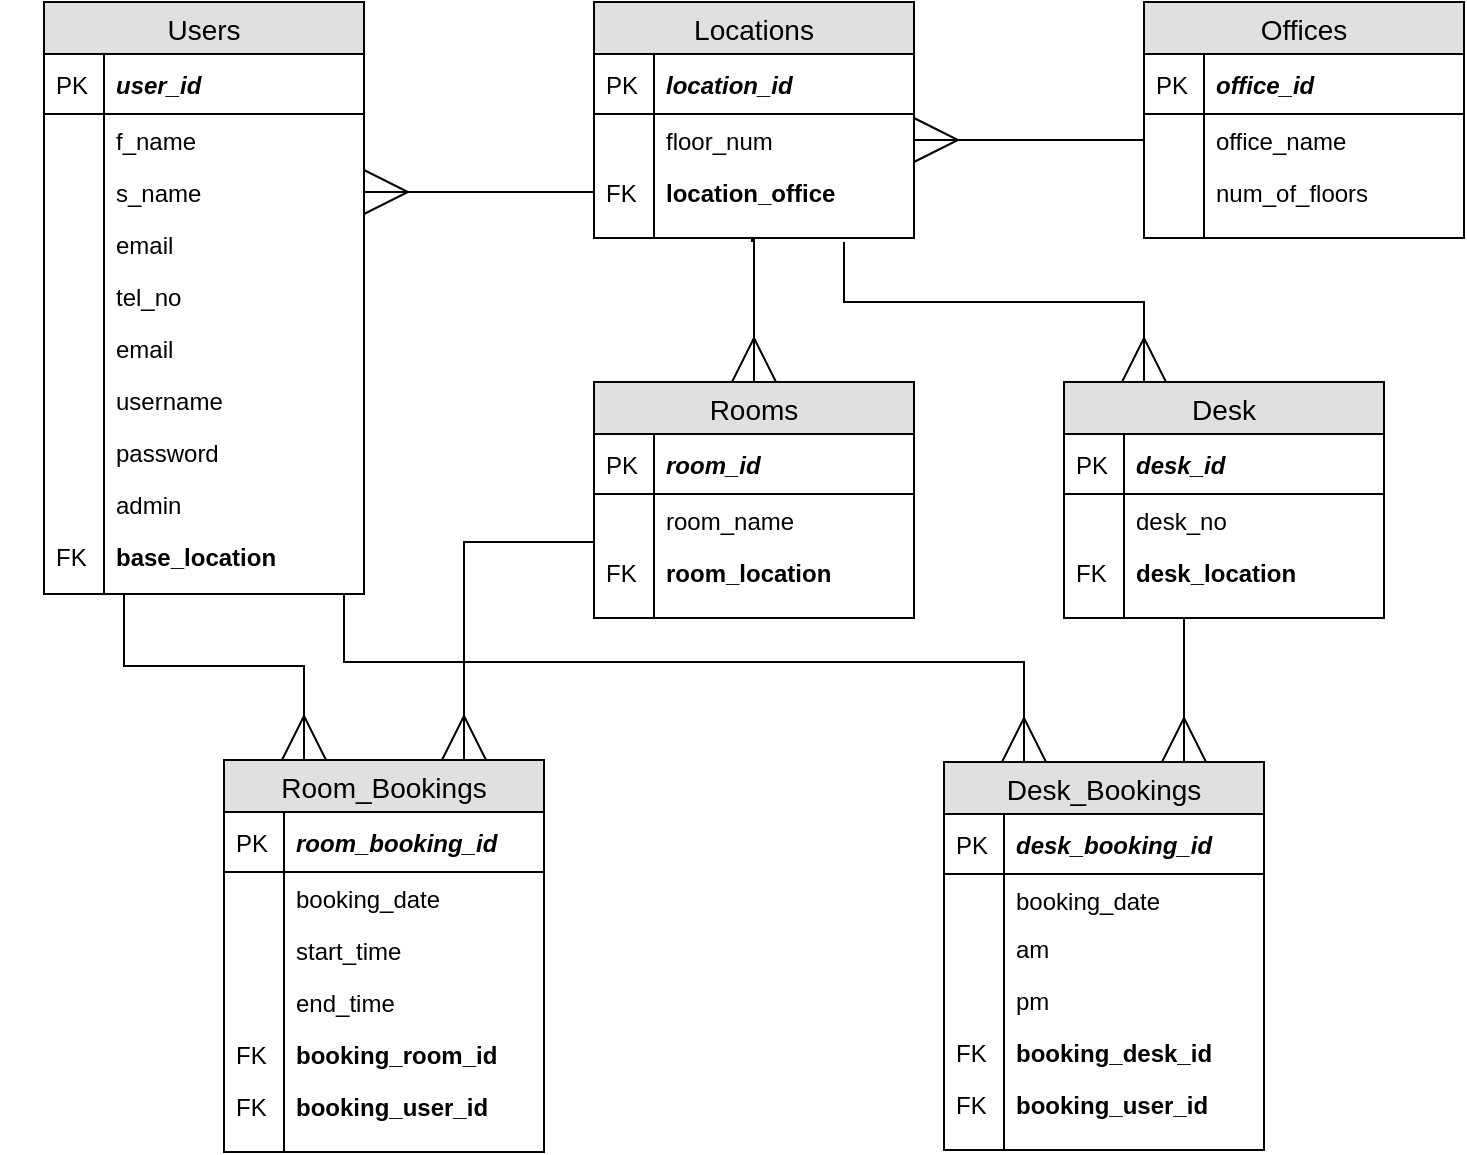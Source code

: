 <mxfile version="12.3.0" type="github" pages="1"><diagram id="toFchOEhy8KkF5I31Y2R" name="Page-1"><mxGraphModel dx="1287" dy="749" grid="1" gridSize="10" guides="1" tooltips="1" connect="1" arrows="1" fold="1" page="1" pageScale="1" pageWidth="827" pageHeight="1169" math="0" shadow="0"><root><mxCell id="0"/><mxCell id="1" parent="0"/><mxCell id="y2ax09ElDiBFeXOUraGW-123" style="edgeStyle=orthogonalEdgeStyle;rounded=0;orthogonalLoop=1;jettySize=auto;html=1;exitX=1;exitY=0.5;exitDx=0;exitDy=0;entryX=0.25;entryY=0;entryDx=0;entryDy=0;startArrow=none;startFill=0;endArrow=ERmany;endFill=0;endSize=20;" edge="1" parent="1" source="y2ax09ElDiBFeXOUraGW-10" target="y2ax09ElDiBFeXOUraGW-77"><mxGeometry relative="1" as="geometry"><Array as="points"><mxPoint x="230" y="320"/><mxPoint x="230" y="370"/><mxPoint x="570" y="370"/></Array></mxGeometry></mxCell><mxCell id="y2ax09ElDiBFeXOUraGW-122" style="edgeStyle=orthogonalEdgeStyle;rounded=0;orthogonalLoop=1;jettySize=auto;html=1;exitX=0;exitY=0.5;exitDx=0;exitDy=0;entryX=0.25;entryY=0;entryDx=0;entryDy=0;startArrow=none;startFill=0;endArrow=ERmany;endFill=0;endSize=20;" edge="1" parent="1" source="y2ax09ElDiBFeXOUraGW-10" target="y2ax09ElDiBFeXOUraGW-92"><mxGeometry relative="1" as="geometry"><Array as="points"><mxPoint x="120" y="320"/><mxPoint x="120" y="372"/><mxPoint x="210" y="372"/></Array></mxGeometry></mxCell><mxCell id="y2ax09ElDiBFeXOUraGW-121" style="edgeStyle=orthogonalEdgeStyle;rounded=0;orthogonalLoop=1;jettySize=auto;html=1;exitX=0;exitY=0.5;exitDx=0;exitDy=0;entryX=0.75;entryY=0;entryDx=0;entryDy=0;startArrow=none;startFill=0;endArrow=ERmany;endFill=0;endSize=20;" edge="1" parent="1" source="y2ax09ElDiBFeXOUraGW-64" target="y2ax09ElDiBFeXOUraGW-92"><mxGeometry relative="1" as="geometry"><Array as="points"><mxPoint x="390" y="342"/><mxPoint x="390" y="310"/><mxPoint x="290" y="310"/></Array></mxGeometry></mxCell><mxCell id="y2ax09ElDiBFeXOUraGW-120" style="edgeStyle=orthogonalEdgeStyle;rounded=0;orthogonalLoop=1;jettySize=auto;html=1;exitX=0;exitY=0.5;exitDx=0;exitDy=0;entryX=0.75;entryY=0;entryDx=0;entryDy=0;startArrow=none;startFill=0;endArrow=ERmany;endFill=0;endSize=20;" edge="1" parent="1" source="y2ax09ElDiBFeXOUraGW-75" target="y2ax09ElDiBFeXOUraGW-77"><mxGeometry relative="1" as="geometry"><Array as="points"><mxPoint x="650" y="342"/></Array></mxGeometry></mxCell><mxCell id="y2ax09ElDiBFeXOUraGW-114" style="edgeStyle=orthogonalEdgeStyle;rounded=0;orthogonalLoop=1;jettySize=auto;html=1;entryX=0.5;entryY=0;entryDx=0;entryDy=0;startArrow=none;startFill=0;endArrow=ERmany;endFill=0;endSize=20;" edge="1" parent="1" target="y2ax09ElDiBFeXOUraGW-55"><mxGeometry relative="1" as="geometry"><mxPoint x="434" y="160" as="sourcePoint"/><Array as="points"><mxPoint x="434" y="152"/></Array></mxGeometry></mxCell><mxCell id="y2ax09ElDiBFeXOUraGW-1" value="Users" style="swimlane;fontStyle=0;childLayout=stackLayout;horizontal=1;startSize=26;fillColor=#e0e0e0;horizontalStack=0;resizeParent=1;resizeParentMax=0;resizeLast=0;collapsible=1;marginBottom=0;swimlaneFillColor=#ffffff;align=center;fontSize=14;" vertex="1" parent="1"><mxGeometry x="80" y="40" width="160" height="296" as="geometry"/></mxCell><mxCell id="y2ax09ElDiBFeXOUraGW-2" value="user_id" style="shape=partialRectangle;top=0;left=0;right=0;bottom=1;align=left;verticalAlign=middle;fillColor=none;spacingLeft=34;spacingRight=4;overflow=hidden;rotatable=0;points=[[0,0.5],[1,0.5]];portConstraint=eastwest;dropTarget=0;fontStyle=3;fontSize=12;" vertex="1" parent="y2ax09ElDiBFeXOUraGW-1"><mxGeometry y="26" width="160" height="30" as="geometry"/></mxCell><mxCell id="y2ax09ElDiBFeXOUraGW-3" value="PK" style="shape=partialRectangle;top=0;left=0;bottom=0;fillColor=none;align=left;verticalAlign=middle;spacingLeft=4;spacingRight=4;overflow=hidden;rotatable=0;points=[];portConstraint=eastwest;part=1;fontSize=12;" vertex="1" connectable="0" parent="y2ax09ElDiBFeXOUraGW-2"><mxGeometry width="30" height="30" as="geometry"/></mxCell><mxCell id="y2ax09ElDiBFeXOUraGW-4" value="f_name" style="shape=partialRectangle;top=0;left=0;right=0;bottom=0;align=left;verticalAlign=top;fillColor=none;spacingLeft=34;spacingRight=4;overflow=hidden;rotatable=0;points=[[0,0.5],[1,0.5]];portConstraint=eastwest;dropTarget=0;fontSize=12;" vertex="1" parent="y2ax09ElDiBFeXOUraGW-1"><mxGeometry y="56" width="160" height="26" as="geometry"/></mxCell><mxCell id="y2ax09ElDiBFeXOUraGW-5" value="" style="shape=partialRectangle;top=0;left=0;bottom=0;fillColor=none;align=left;verticalAlign=top;spacingLeft=4;spacingRight=4;overflow=hidden;rotatable=0;points=[];portConstraint=eastwest;part=1;fontSize=12;" vertex="1" connectable="0" parent="y2ax09ElDiBFeXOUraGW-4"><mxGeometry width="30" height="26" as="geometry"/></mxCell><mxCell id="y2ax09ElDiBFeXOUraGW-6" value="s_name" style="shape=partialRectangle;top=0;left=0;right=0;bottom=0;align=left;verticalAlign=top;fillColor=none;spacingLeft=34;spacingRight=4;overflow=hidden;rotatable=0;points=[[0,0.5],[1,0.5]];portConstraint=eastwest;dropTarget=0;fontSize=12;" vertex="1" parent="y2ax09ElDiBFeXOUraGW-1"><mxGeometry y="82" width="160" height="26" as="geometry"/></mxCell><mxCell id="y2ax09ElDiBFeXOUraGW-7" value="" style="shape=partialRectangle;top=0;left=0;bottom=0;fillColor=none;align=left;verticalAlign=top;spacingLeft=4;spacingRight=4;overflow=hidden;rotatable=0;points=[];portConstraint=eastwest;part=1;fontSize=12;" vertex="1" connectable="0" parent="y2ax09ElDiBFeXOUraGW-6"><mxGeometry width="30" height="26" as="geometry"/></mxCell><mxCell id="y2ax09ElDiBFeXOUraGW-8" value="email" style="shape=partialRectangle;top=0;left=0;right=0;bottom=0;align=left;verticalAlign=top;fillColor=none;spacingLeft=34;spacingRight=4;overflow=hidden;rotatable=0;points=[[0,0.5],[1,0.5]];portConstraint=eastwest;dropTarget=0;fontSize=12;" vertex="1" parent="y2ax09ElDiBFeXOUraGW-1"><mxGeometry y="108" width="160" height="26" as="geometry"/></mxCell><mxCell id="y2ax09ElDiBFeXOUraGW-9" value="" style="shape=partialRectangle;top=0;left=0;bottom=0;fillColor=none;align=left;verticalAlign=top;spacingLeft=4;spacingRight=4;overflow=hidden;rotatable=0;points=[];portConstraint=eastwest;part=1;fontSize=12;" vertex="1" connectable="0" parent="y2ax09ElDiBFeXOUraGW-8"><mxGeometry width="30" height="26" as="geometry"/></mxCell><mxCell id="y2ax09ElDiBFeXOUraGW-13" value="tel_no" style="shape=partialRectangle;top=0;left=0;right=0;bottom=0;align=left;verticalAlign=top;fillColor=none;spacingLeft=34;spacingRight=4;overflow=hidden;rotatable=0;points=[[0,0.5],[1,0.5]];portConstraint=eastwest;dropTarget=0;fontSize=12;" vertex="1" parent="y2ax09ElDiBFeXOUraGW-1"><mxGeometry y="134" width="160" height="26" as="geometry"/></mxCell><mxCell id="y2ax09ElDiBFeXOUraGW-14" value="" style="shape=partialRectangle;top=0;left=0;bottom=0;fillColor=none;align=left;verticalAlign=top;spacingLeft=4;spacingRight=4;overflow=hidden;rotatable=0;points=[];portConstraint=eastwest;part=1;fontSize=12;" vertex="1" connectable="0" parent="y2ax09ElDiBFeXOUraGW-13"><mxGeometry width="30" height="26" as="geometry"/></mxCell><mxCell id="y2ax09ElDiBFeXOUraGW-15" value="email" style="shape=partialRectangle;top=0;left=0;right=0;bottom=0;align=left;verticalAlign=top;fillColor=none;spacingLeft=34;spacingRight=4;overflow=hidden;rotatable=0;points=[[0,0.5],[1,0.5]];portConstraint=eastwest;dropTarget=0;fontSize=12;" vertex="1" parent="y2ax09ElDiBFeXOUraGW-1"><mxGeometry y="160" width="160" height="26" as="geometry"/></mxCell><mxCell id="y2ax09ElDiBFeXOUraGW-16" value="" style="shape=partialRectangle;top=0;left=0;bottom=0;fillColor=none;align=left;verticalAlign=top;spacingLeft=4;spacingRight=4;overflow=hidden;rotatable=0;points=[];portConstraint=eastwest;part=1;fontSize=12;" vertex="1" connectable="0" parent="y2ax09ElDiBFeXOUraGW-15"><mxGeometry width="30" height="26" as="geometry"/></mxCell><mxCell id="y2ax09ElDiBFeXOUraGW-32" value="username" style="shape=partialRectangle;top=0;left=0;right=0;bottom=0;align=left;verticalAlign=top;fillColor=none;spacingLeft=34;spacingRight=4;overflow=hidden;rotatable=0;points=[[0,0.5],[1,0.5]];portConstraint=eastwest;dropTarget=0;fontSize=12;" vertex="1" parent="y2ax09ElDiBFeXOUraGW-1"><mxGeometry y="186" width="160" height="26" as="geometry"/></mxCell><mxCell id="y2ax09ElDiBFeXOUraGW-33" value="" style="shape=partialRectangle;top=0;left=0;bottom=0;fillColor=none;align=left;verticalAlign=top;spacingLeft=4;spacingRight=4;overflow=hidden;rotatable=0;points=[];portConstraint=eastwest;part=1;fontSize=12;" vertex="1" connectable="0" parent="y2ax09ElDiBFeXOUraGW-32"><mxGeometry width="30" height="26" as="geometry"/></mxCell><mxCell id="y2ax09ElDiBFeXOUraGW-30" value="password" style="shape=partialRectangle;top=0;left=0;right=0;bottom=0;align=left;verticalAlign=top;fillColor=none;spacingLeft=34;spacingRight=4;overflow=hidden;rotatable=0;points=[[0,0.5],[1,0.5]];portConstraint=eastwest;dropTarget=0;fontSize=12;" vertex="1" parent="y2ax09ElDiBFeXOUraGW-1"><mxGeometry y="212" width="160" height="26" as="geometry"/></mxCell><mxCell id="y2ax09ElDiBFeXOUraGW-31" value="" style="shape=partialRectangle;top=0;left=0;bottom=0;fillColor=none;align=left;verticalAlign=top;spacingLeft=4;spacingRight=4;overflow=hidden;rotatable=0;points=[];portConstraint=eastwest;part=1;fontSize=12;" vertex="1" connectable="0" parent="y2ax09ElDiBFeXOUraGW-30"><mxGeometry width="30" height="26" as="geometry"/></mxCell><mxCell id="y2ax09ElDiBFeXOUraGW-53" value="admin" style="shape=partialRectangle;top=0;left=0;right=0;bottom=0;align=left;verticalAlign=top;fillColor=none;spacingLeft=34;spacingRight=4;overflow=hidden;rotatable=0;points=[[0,0.5],[1,0.5]];portConstraint=eastwest;dropTarget=0;fontSize=12;" vertex="1" parent="y2ax09ElDiBFeXOUraGW-1"><mxGeometry y="238" width="160" height="26" as="geometry"/></mxCell><mxCell id="y2ax09ElDiBFeXOUraGW-54" value="" style="shape=partialRectangle;top=0;left=0;bottom=0;fillColor=none;align=left;verticalAlign=top;spacingLeft=4;spacingRight=4;overflow=hidden;rotatable=0;points=[];portConstraint=eastwest;part=1;fontSize=12;" vertex="1" connectable="0" parent="y2ax09ElDiBFeXOUraGW-53"><mxGeometry width="30" height="26" as="geometry"/></mxCell><mxCell id="y2ax09ElDiBFeXOUraGW-10" value="base_location" style="shape=partialRectangle;top=0;left=0;right=0;bottom=0;align=left;verticalAlign=top;fillColor=none;spacingLeft=34;spacingRight=4;overflow=hidden;rotatable=0;points=[[0,0.5],[1,0.5]];portConstraint=eastwest;dropTarget=0;fontSize=12;fontStyle=1" vertex="1" parent="y2ax09ElDiBFeXOUraGW-1"><mxGeometry y="264" width="160" height="32" as="geometry"/></mxCell><mxCell id="y2ax09ElDiBFeXOUraGW-11" value="FK" style="shape=partialRectangle;top=0;left=0;bottom=0;fillColor=none;align=left;verticalAlign=top;spacingLeft=4;spacingRight=4;overflow=hidden;rotatable=0;points=[];portConstraint=eastwest;part=1;fontSize=12;" vertex="1" connectable="0" parent="y2ax09ElDiBFeXOUraGW-10"><mxGeometry width="30" height="32" as="geometry"/></mxCell><mxCell id="y2ax09ElDiBFeXOUraGW-19" value="Locations" style="swimlane;fontStyle=0;childLayout=stackLayout;horizontal=1;startSize=26;fillColor=#e0e0e0;horizontalStack=0;resizeParent=1;resizeParentMax=0;resizeLast=0;collapsible=1;marginBottom=0;swimlaneFillColor=#ffffff;align=center;fontSize=14;" vertex="1" parent="1"><mxGeometry x="355" y="40" width="160" height="118" as="geometry"/></mxCell><mxCell id="y2ax09ElDiBFeXOUraGW-20" value="location_id" style="shape=partialRectangle;top=0;left=0;right=0;bottom=1;align=left;verticalAlign=middle;fillColor=none;spacingLeft=34;spacingRight=4;overflow=hidden;rotatable=0;points=[[0,0.5],[1,0.5]];portConstraint=eastwest;dropTarget=0;fontStyle=3;fontSize=12;" vertex="1" parent="y2ax09ElDiBFeXOUraGW-19"><mxGeometry y="26" width="160" height="30" as="geometry"/></mxCell><mxCell id="y2ax09ElDiBFeXOUraGW-21" value="PK" style="shape=partialRectangle;top=0;left=0;bottom=0;fillColor=none;align=left;verticalAlign=middle;spacingLeft=4;spacingRight=4;overflow=hidden;rotatable=0;points=[];portConstraint=eastwest;part=1;fontSize=12;" vertex="1" connectable="0" parent="y2ax09ElDiBFeXOUraGW-20"><mxGeometry width="30" height="30" as="geometry"/></mxCell><mxCell id="y2ax09ElDiBFeXOUraGW-22" value="floor_num" style="shape=partialRectangle;top=0;left=0;right=0;bottom=0;align=left;verticalAlign=top;fillColor=none;spacingLeft=34;spacingRight=4;overflow=hidden;rotatable=0;points=[[0,0.5],[1,0.5]];portConstraint=eastwest;dropTarget=0;fontSize=12;" vertex="1" parent="y2ax09ElDiBFeXOUraGW-19"><mxGeometry y="56" width="160" height="26" as="geometry"/></mxCell><mxCell id="y2ax09ElDiBFeXOUraGW-23" value="" style="shape=partialRectangle;top=0;left=0;bottom=0;fillColor=none;align=left;verticalAlign=top;spacingLeft=4;spacingRight=4;overflow=hidden;rotatable=0;points=[];portConstraint=eastwest;part=1;fontSize=12;" vertex="1" connectable="0" parent="y2ax09ElDiBFeXOUraGW-22"><mxGeometry width="30" height="26" as="geometry"/></mxCell><mxCell id="y2ax09ElDiBFeXOUraGW-24" value="location_office" style="shape=partialRectangle;top=0;left=0;right=0;bottom=0;align=left;verticalAlign=top;fillColor=none;spacingLeft=34;spacingRight=4;overflow=hidden;rotatable=0;points=[[0,0.5],[1,0.5]];portConstraint=eastwest;dropTarget=0;fontSize=12;fontStyle=1" vertex="1" parent="y2ax09ElDiBFeXOUraGW-19"><mxGeometry y="82" width="160" height="26" as="geometry"/></mxCell><mxCell id="y2ax09ElDiBFeXOUraGW-25" value="FK" style="shape=partialRectangle;top=0;left=0;bottom=0;fillColor=none;align=left;verticalAlign=top;spacingLeft=4;spacingRight=4;overflow=hidden;rotatable=0;points=[];portConstraint=eastwest;part=1;fontSize=12;" vertex="1" connectable="0" parent="y2ax09ElDiBFeXOUraGW-24"><mxGeometry width="30" height="26" as="geometry"/></mxCell><mxCell id="y2ax09ElDiBFeXOUraGW-28" value="" style="shape=partialRectangle;top=0;left=0;right=0;bottom=0;align=left;verticalAlign=top;fillColor=none;spacingLeft=34;spacingRight=4;overflow=hidden;rotatable=0;points=[[0,0.5],[1,0.5]];portConstraint=eastwest;dropTarget=0;fontSize=12;" vertex="1" parent="y2ax09ElDiBFeXOUraGW-19"><mxGeometry y="108" width="160" height="10" as="geometry"/></mxCell><mxCell id="y2ax09ElDiBFeXOUraGW-29" value="" style="shape=partialRectangle;top=0;left=0;bottom=0;fillColor=none;align=left;verticalAlign=top;spacingLeft=4;spacingRight=4;overflow=hidden;rotatable=0;points=[];portConstraint=eastwest;part=1;fontSize=12;" vertex="1" connectable="0" parent="y2ax09ElDiBFeXOUraGW-28"><mxGeometry width="30" height="10" as="geometry"/></mxCell><mxCell id="y2ax09ElDiBFeXOUraGW-35" value="Offices" style="swimlane;fontStyle=0;childLayout=stackLayout;horizontal=1;startSize=26;fillColor=#e0e0e0;horizontalStack=0;resizeParent=1;resizeParentMax=0;resizeLast=0;collapsible=1;marginBottom=0;swimlaneFillColor=#ffffff;align=center;fontSize=14;" vertex="1" parent="1"><mxGeometry x="630" y="40" width="160" height="118" as="geometry"/></mxCell><mxCell id="y2ax09ElDiBFeXOUraGW-36" value="office_id" style="shape=partialRectangle;top=0;left=0;right=0;bottom=1;align=left;verticalAlign=middle;fillColor=none;spacingLeft=34;spacingRight=4;overflow=hidden;rotatable=0;points=[[0,0.5],[1,0.5]];portConstraint=eastwest;dropTarget=0;fontStyle=3;fontSize=12;" vertex="1" parent="y2ax09ElDiBFeXOUraGW-35"><mxGeometry y="26" width="160" height="30" as="geometry"/></mxCell><mxCell id="y2ax09ElDiBFeXOUraGW-37" value="PK" style="shape=partialRectangle;top=0;left=0;bottom=0;fillColor=none;align=left;verticalAlign=middle;spacingLeft=4;spacingRight=4;overflow=hidden;rotatable=0;points=[];portConstraint=eastwest;part=1;fontSize=12;" vertex="1" connectable="0" parent="y2ax09ElDiBFeXOUraGW-36"><mxGeometry width="30" height="30" as="geometry"/></mxCell><mxCell id="y2ax09ElDiBFeXOUraGW-38" value="office_name" style="shape=partialRectangle;top=0;left=0;right=0;bottom=0;align=left;verticalAlign=top;fillColor=none;spacingLeft=34;spacingRight=4;overflow=hidden;rotatable=0;points=[[0,0.5],[1,0.5]];portConstraint=eastwest;dropTarget=0;fontSize=12;" vertex="1" parent="y2ax09ElDiBFeXOUraGW-35"><mxGeometry y="56" width="160" height="26" as="geometry"/></mxCell><mxCell id="y2ax09ElDiBFeXOUraGW-39" value="" style="shape=partialRectangle;top=0;left=0;bottom=0;fillColor=none;align=left;verticalAlign=top;spacingLeft=4;spacingRight=4;overflow=hidden;rotatable=0;points=[];portConstraint=eastwest;part=1;fontSize=12;" vertex="1" connectable="0" parent="y2ax09ElDiBFeXOUraGW-38"><mxGeometry width="30" height="26" as="geometry"/></mxCell><mxCell id="y2ax09ElDiBFeXOUraGW-40" value="num_of_floors" style="shape=partialRectangle;top=0;left=0;right=0;bottom=0;align=left;verticalAlign=top;fillColor=none;spacingLeft=34;spacingRight=4;overflow=hidden;rotatable=0;points=[[0,0.5],[1,0.5]];portConstraint=eastwest;dropTarget=0;fontSize=12;" vertex="1" parent="y2ax09ElDiBFeXOUraGW-35"><mxGeometry y="82" width="160" height="26" as="geometry"/></mxCell><mxCell id="y2ax09ElDiBFeXOUraGW-41" value="" style="shape=partialRectangle;top=0;left=0;bottom=0;fillColor=none;align=left;verticalAlign=top;spacingLeft=4;spacingRight=4;overflow=hidden;rotatable=0;points=[];portConstraint=eastwest;part=1;fontSize=12;" vertex="1" connectable="0" parent="y2ax09ElDiBFeXOUraGW-40"><mxGeometry width="30" height="26" as="geometry"/></mxCell><mxCell id="y2ax09ElDiBFeXOUraGW-44" value="" style="shape=partialRectangle;top=0;left=0;right=0;bottom=0;align=left;verticalAlign=top;fillColor=none;spacingLeft=34;spacingRight=4;overflow=hidden;rotatable=0;points=[[0,0.5],[1,0.5]];portConstraint=eastwest;dropTarget=0;fontSize=12;" vertex="1" parent="y2ax09ElDiBFeXOUraGW-35"><mxGeometry y="108" width="160" height="10" as="geometry"/></mxCell><mxCell id="y2ax09ElDiBFeXOUraGW-45" value="" style="shape=partialRectangle;top=0;left=0;bottom=0;fillColor=none;align=left;verticalAlign=top;spacingLeft=4;spacingRight=4;overflow=hidden;rotatable=0;points=[];portConstraint=eastwest;part=1;fontSize=12;" vertex="1" connectable="0" parent="y2ax09ElDiBFeXOUraGW-44"><mxGeometry width="30" height="10" as="geometry"/></mxCell><mxCell id="y2ax09ElDiBFeXOUraGW-55" value="Rooms" style="swimlane;fontStyle=0;childLayout=stackLayout;horizontal=1;startSize=26;fillColor=#e0e0e0;horizontalStack=0;resizeParent=1;resizeParentMax=0;resizeLast=0;collapsible=1;marginBottom=0;swimlaneFillColor=#ffffff;align=center;fontSize=14;" vertex="1" parent="1"><mxGeometry x="355" y="230" width="160" height="118" as="geometry"/></mxCell><mxCell id="y2ax09ElDiBFeXOUraGW-56" value="room_id" style="shape=partialRectangle;top=0;left=0;right=0;bottom=1;align=left;verticalAlign=middle;fillColor=none;spacingLeft=34;spacingRight=4;overflow=hidden;rotatable=0;points=[[0,0.5],[1,0.5]];portConstraint=eastwest;dropTarget=0;fontStyle=3;fontSize=12;" vertex="1" parent="y2ax09ElDiBFeXOUraGW-55"><mxGeometry y="26" width="160" height="30" as="geometry"/></mxCell><mxCell id="y2ax09ElDiBFeXOUraGW-57" value="PK" style="shape=partialRectangle;top=0;left=0;bottom=0;fillColor=none;align=left;verticalAlign=middle;spacingLeft=4;spacingRight=4;overflow=hidden;rotatable=0;points=[];portConstraint=eastwest;part=1;fontSize=12;" vertex="1" connectable="0" parent="y2ax09ElDiBFeXOUraGW-56"><mxGeometry width="30" height="30" as="geometry"/></mxCell><mxCell id="y2ax09ElDiBFeXOUraGW-58" value="room_name" style="shape=partialRectangle;top=0;left=0;right=0;bottom=0;align=left;verticalAlign=top;fillColor=none;spacingLeft=34;spacingRight=4;overflow=hidden;rotatable=0;points=[[0,0.5],[1,0.5]];portConstraint=eastwest;dropTarget=0;fontSize=12;" vertex="1" parent="y2ax09ElDiBFeXOUraGW-55"><mxGeometry y="56" width="160" height="26" as="geometry"/></mxCell><mxCell id="y2ax09ElDiBFeXOUraGW-59" value="" style="shape=partialRectangle;top=0;left=0;bottom=0;fillColor=none;align=left;verticalAlign=top;spacingLeft=4;spacingRight=4;overflow=hidden;rotatable=0;points=[];portConstraint=eastwest;part=1;fontSize=12;" vertex="1" connectable="0" parent="y2ax09ElDiBFeXOUraGW-58"><mxGeometry width="30" height="26" as="geometry"/></mxCell><mxCell id="y2ax09ElDiBFeXOUraGW-60" value="room_location" style="shape=partialRectangle;top=0;left=0;right=0;bottom=0;align=left;verticalAlign=top;fillColor=none;spacingLeft=34;spacingRight=4;overflow=hidden;rotatable=0;points=[[0,0.5],[1,0.5]];portConstraint=eastwest;dropTarget=0;fontSize=12;fontStyle=1" vertex="1" parent="y2ax09ElDiBFeXOUraGW-55"><mxGeometry y="82" width="160" height="26" as="geometry"/></mxCell><mxCell id="y2ax09ElDiBFeXOUraGW-61" value="FK" style="shape=partialRectangle;top=0;left=0;bottom=0;fillColor=none;align=left;verticalAlign=top;spacingLeft=4;spacingRight=4;overflow=hidden;rotatable=0;points=[];portConstraint=eastwest;part=1;fontSize=12;" vertex="1" connectable="0" parent="y2ax09ElDiBFeXOUraGW-60"><mxGeometry width="30" height="26" as="geometry"/></mxCell><mxCell id="y2ax09ElDiBFeXOUraGW-64" value="" style="shape=partialRectangle;top=0;left=0;right=0;bottom=0;align=left;verticalAlign=top;fillColor=none;spacingLeft=34;spacingRight=4;overflow=hidden;rotatable=0;points=[[0,0.5],[1,0.5]];portConstraint=eastwest;dropTarget=0;fontSize=12;" vertex="1" parent="y2ax09ElDiBFeXOUraGW-55"><mxGeometry y="108" width="160" height="10" as="geometry"/></mxCell><mxCell id="y2ax09ElDiBFeXOUraGW-65" value="" style="shape=partialRectangle;top=0;left=0;bottom=0;fillColor=none;align=left;verticalAlign=top;spacingLeft=4;spacingRight=4;overflow=hidden;rotatable=0;points=[];portConstraint=eastwest;part=1;fontSize=12;" vertex="1" connectable="0" parent="y2ax09ElDiBFeXOUraGW-64"><mxGeometry width="30" height="10" as="geometry"/></mxCell><mxCell id="y2ax09ElDiBFeXOUraGW-66" value="Desk" style="swimlane;fontStyle=0;childLayout=stackLayout;horizontal=1;startSize=26;fillColor=#e0e0e0;horizontalStack=0;resizeParent=1;resizeParentMax=0;resizeLast=0;collapsible=1;marginBottom=0;swimlaneFillColor=#ffffff;align=center;fontSize=14;" vertex="1" parent="1"><mxGeometry x="590" y="230" width="160" height="118" as="geometry"/></mxCell><mxCell id="y2ax09ElDiBFeXOUraGW-67" value="desk_id" style="shape=partialRectangle;top=0;left=0;right=0;bottom=1;align=left;verticalAlign=middle;fillColor=none;spacingLeft=34;spacingRight=4;overflow=hidden;rotatable=0;points=[[0,0.5],[1,0.5]];portConstraint=eastwest;dropTarget=0;fontStyle=3;fontSize=12;" vertex="1" parent="y2ax09ElDiBFeXOUraGW-66"><mxGeometry y="26" width="160" height="30" as="geometry"/></mxCell><mxCell id="y2ax09ElDiBFeXOUraGW-68" value="PK" style="shape=partialRectangle;top=0;left=0;bottom=0;fillColor=none;align=left;verticalAlign=middle;spacingLeft=4;spacingRight=4;overflow=hidden;rotatable=0;points=[];portConstraint=eastwest;part=1;fontSize=12;" vertex="1" connectable="0" parent="y2ax09ElDiBFeXOUraGW-67"><mxGeometry width="30" height="30" as="geometry"/></mxCell><mxCell id="y2ax09ElDiBFeXOUraGW-69" value="desk_no" style="shape=partialRectangle;top=0;left=0;right=0;bottom=0;align=left;verticalAlign=top;fillColor=none;spacingLeft=34;spacingRight=4;overflow=hidden;rotatable=0;points=[[0,0.5],[1,0.5]];portConstraint=eastwest;dropTarget=0;fontSize=12;" vertex="1" parent="y2ax09ElDiBFeXOUraGW-66"><mxGeometry y="56" width="160" height="26" as="geometry"/></mxCell><mxCell id="y2ax09ElDiBFeXOUraGW-70" value="" style="shape=partialRectangle;top=0;left=0;bottom=0;fillColor=none;align=left;verticalAlign=top;spacingLeft=4;spacingRight=4;overflow=hidden;rotatable=0;points=[];portConstraint=eastwest;part=1;fontSize=12;" vertex="1" connectable="0" parent="y2ax09ElDiBFeXOUraGW-69"><mxGeometry width="30" height="26" as="geometry"/></mxCell><mxCell id="y2ax09ElDiBFeXOUraGW-71" value="desk_location" style="shape=partialRectangle;top=0;left=0;right=0;bottom=0;align=left;verticalAlign=top;fillColor=none;spacingLeft=34;spacingRight=4;overflow=hidden;rotatable=0;points=[[0,0.5],[1,0.5]];portConstraint=eastwest;dropTarget=0;fontSize=12;fontStyle=1" vertex="1" parent="y2ax09ElDiBFeXOUraGW-66"><mxGeometry y="82" width="160" height="26" as="geometry"/></mxCell><mxCell id="y2ax09ElDiBFeXOUraGW-72" value="FK" style="shape=partialRectangle;top=0;left=0;bottom=0;fillColor=none;align=left;verticalAlign=top;spacingLeft=4;spacingRight=4;overflow=hidden;rotatable=0;points=[];portConstraint=eastwest;part=1;fontSize=12;" vertex="1" connectable="0" parent="y2ax09ElDiBFeXOUraGW-71"><mxGeometry width="30" height="26" as="geometry"/></mxCell><mxCell id="y2ax09ElDiBFeXOUraGW-75" value="" style="shape=partialRectangle;top=0;left=0;right=0;bottom=0;align=left;verticalAlign=top;fillColor=none;spacingLeft=34;spacingRight=4;overflow=hidden;rotatable=0;points=[[0,0.5],[1,0.5]];portConstraint=eastwest;dropTarget=0;fontSize=12;" vertex="1" parent="y2ax09ElDiBFeXOUraGW-66"><mxGeometry y="108" width="160" height="10" as="geometry"/></mxCell><mxCell id="y2ax09ElDiBFeXOUraGW-76" value="" style="shape=partialRectangle;top=0;left=0;bottom=0;fillColor=none;align=left;verticalAlign=top;spacingLeft=4;spacingRight=4;overflow=hidden;rotatable=0;points=[];portConstraint=eastwest;part=1;fontSize=12;" vertex="1" connectable="0" parent="y2ax09ElDiBFeXOUraGW-75"><mxGeometry width="30" height="10" as="geometry"/></mxCell><mxCell id="y2ax09ElDiBFeXOUraGW-77" value="Desk_Bookings" style="swimlane;fontStyle=0;childLayout=stackLayout;horizontal=1;startSize=26;fillColor=#e0e0e0;horizontalStack=0;resizeParent=1;resizeParentMax=0;resizeLast=0;collapsible=1;marginBottom=0;swimlaneFillColor=#ffffff;align=center;fontSize=14;" vertex="1" parent="1"><mxGeometry x="530" y="420" width="160" height="194" as="geometry"/></mxCell><mxCell id="y2ax09ElDiBFeXOUraGW-78" value="desk_booking_id" style="shape=partialRectangle;top=0;left=0;right=0;bottom=1;align=left;verticalAlign=middle;fillColor=none;spacingLeft=34;spacingRight=4;overflow=hidden;rotatable=0;points=[[0,0.5],[1,0.5]];portConstraint=eastwest;dropTarget=0;fontStyle=3;fontSize=12;" vertex="1" parent="y2ax09ElDiBFeXOUraGW-77"><mxGeometry y="26" width="160" height="30" as="geometry"/></mxCell><mxCell id="y2ax09ElDiBFeXOUraGW-79" value="PK" style="shape=partialRectangle;top=0;left=0;bottom=0;fillColor=none;align=left;verticalAlign=middle;spacingLeft=4;spacingRight=4;overflow=hidden;rotatable=0;points=[];portConstraint=eastwest;part=1;fontSize=12;" vertex="1" connectable="0" parent="y2ax09ElDiBFeXOUraGW-78"><mxGeometry width="30" height="30" as="geometry"/></mxCell><mxCell id="y2ax09ElDiBFeXOUraGW-80" value="booking_date" style="shape=partialRectangle;top=0;left=0;right=0;bottom=0;align=left;verticalAlign=top;fillColor=none;spacingLeft=34;spacingRight=4;overflow=hidden;rotatable=0;points=[[0,0.5],[1,0.5]];portConstraint=eastwest;dropTarget=0;fontSize=12;" vertex="1" parent="y2ax09ElDiBFeXOUraGW-77"><mxGeometry y="56" width="160" height="24" as="geometry"/></mxCell><mxCell id="y2ax09ElDiBFeXOUraGW-81" value="" style="shape=partialRectangle;top=0;left=0;bottom=0;fillColor=none;align=left;verticalAlign=top;spacingLeft=4;spacingRight=4;overflow=hidden;rotatable=0;points=[];portConstraint=eastwest;part=1;fontSize=12;" vertex="1" connectable="0" parent="y2ax09ElDiBFeXOUraGW-80"><mxGeometry width="30" height="24" as="geometry"/></mxCell><mxCell id="y2ax09ElDiBFeXOUraGW-82" value="am" style="shape=partialRectangle;top=0;left=0;right=0;bottom=0;align=left;verticalAlign=top;fillColor=none;spacingLeft=34;spacingRight=4;overflow=hidden;rotatable=0;points=[[0,0.5],[1,0.5]];portConstraint=eastwest;dropTarget=0;fontSize=12;" vertex="1" parent="y2ax09ElDiBFeXOUraGW-77"><mxGeometry y="80" width="160" height="26" as="geometry"/></mxCell><mxCell id="y2ax09ElDiBFeXOUraGW-83" value="" style="shape=partialRectangle;top=0;left=0;bottom=0;fillColor=none;align=left;verticalAlign=top;spacingLeft=4;spacingRight=4;overflow=hidden;rotatable=0;points=[];portConstraint=eastwest;part=1;fontSize=12;" vertex="1" connectable="0" parent="y2ax09ElDiBFeXOUraGW-82"><mxGeometry width="30" height="26" as="geometry"/></mxCell><mxCell id="y2ax09ElDiBFeXOUraGW-88" value="pm" style="shape=partialRectangle;top=0;left=0;right=0;bottom=0;align=left;verticalAlign=top;fillColor=none;spacingLeft=34;spacingRight=4;overflow=hidden;rotatable=0;points=[[0,0.5],[1,0.5]];portConstraint=eastwest;dropTarget=0;fontSize=12;" vertex="1" parent="y2ax09ElDiBFeXOUraGW-77"><mxGeometry y="106" width="160" height="26" as="geometry"/></mxCell><mxCell id="y2ax09ElDiBFeXOUraGW-89" value="" style="shape=partialRectangle;top=0;left=0;bottom=0;fillColor=none;align=left;verticalAlign=top;spacingLeft=4;spacingRight=4;overflow=hidden;rotatable=0;points=[];portConstraint=eastwest;part=1;fontSize=12;" vertex="1" connectable="0" parent="y2ax09ElDiBFeXOUraGW-88"><mxGeometry width="30" height="26" as="geometry"/></mxCell><mxCell id="y2ax09ElDiBFeXOUraGW-84" value="booking_desk_id" style="shape=partialRectangle;top=0;left=0;right=0;bottom=0;align=left;verticalAlign=top;fillColor=none;spacingLeft=34;spacingRight=4;overflow=hidden;rotatable=0;points=[[0,0.5],[1,0.5]];portConstraint=eastwest;dropTarget=0;fontSize=12;fontStyle=1" vertex="1" parent="y2ax09ElDiBFeXOUraGW-77"><mxGeometry y="132" width="160" height="26" as="geometry"/></mxCell><mxCell id="y2ax09ElDiBFeXOUraGW-85" value="FK" style="shape=partialRectangle;top=0;left=0;bottom=0;fillColor=none;align=left;verticalAlign=top;spacingLeft=4;spacingRight=4;overflow=hidden;rotatable=0;points=[];portConstraint=eastwest;part=1;fontSize=12;" vertex="1" connectable="0" parent="y2ax09ElDiBFeXOUraGW-84"><mxGeometry width="30" height="26" as="geometry"/></mxCell><mxCell id="y2ax09ElDiBFeXOUraGW-90" value="booking_user_id" style="shape=partialRectangle;top=0;left=0;right=0;bottom=0;align=left;verticalAlign=top;fillColor=none;spacingLeft=34;spacingRight=4;overflow=hidden;rotatable=0;points=[[0,0.5],[1,0.5]];portConstraint=eastwest;dropTarget=0;fontSize=12;fontStyle=1" vertex="1" parent="y2ax09ElDiBFeXOUraGW-77"><mxGeometry y="158" width="160" height="26" as="geometry"/></mxCell><mxCell id="y2ax09ElDiBFeXOUraGW-91" value="FK" style="shape=partialRectangle;top=0;left=0;bottom=0;fillColor=none;align=left;verticalAlign=top;spacingLeft=4;spacingRight=4;overflow=hidden;rotatable=0;points=[];portConstraint=eastwest;part=1;fontSize=12;" vertex="1" connectable="0" parent="y2ax09ElDiBFeXOUraGW-90"><mxGeometry width="30" height="26" as="geometry"/></mxCell><mxCell id="y2ax09ElDiBFeXOUraGW-86" value="" style="shape=partialRectangle;top=0;left=0;right=0;bottom=0;align=left;verticalAlign=top;fillColor=none;spacingLeft=34;spacingRight=4;overflow=hidden;rotatable=0;points=[[0,0.5],[1,0.5]];portConstraint=eastwest;dropTarget=0;fontSize=12;" vertex="1" parent="y2ax09ElDiBFeXOUraGW-77"><mxGeometry y="184" width="160" height="10" as="geometry"/></mxCell><mxCell id="y2ax09ElDiBFeXOUraGW-87" value="" style="shape=partialRectangle;top=0;left=0;bottom=0;fillColor=none;align=left;verticalAlign=top;spacingLeft=4;spacingRight=4;overflow=hidden;rotatable=0;points=[];portConstraint=eastwest;part=1;fontSize=12;" vertex="1" connectable="0" parent="y2ax09ElDiBFeXOUraGW-86"><mxGeometry width="30" height="10" as="geometry"/></mxCell><mxCell id="y2ax09ElDiBFeXOUraGW-92" value="Room_Bookings" style="swimlane;fontStyle=0;childLayout=stackLayout;horizontal=1;startSize=26;fillColor=#e0e0e0;horizontalStack=0;resizeParent=1;resizeParentMax=0;resizeLast=0;collapsible=1;marginBottom=0;swimlaneFillColor=#ffffff;align=center;fontSize=14;" vertex="1" parent="1"><mxGeometry x="170" y="419" width="160" height="196" as="geometry"/></mxCell><mxCell id="y2ax09ElDiBFeXOUraGW-93" value="room_booking_id" style="shape=partialRectangle;top=0;left=0;right=0;bottom=1;align=left;verticalAlign=middle;fillColor=none;spacingLeft=34;spacingRight=4;overflow=hidden;rotatable=0;points=[[0,0.5],[1,0.5]];portConstraint=eastwest;dropTarget=0;fontStyle=3;fontSize=12;" vertex="1" parent="y2ax09ElDiBFeXOUraGW-92"><mxGeometry y="26" width="160" height="30" as="geometry"/></mxCell><mxCell id="y2ax09ElDiBFeXOUraGW-94" value="PK" style="shape=partialRectangle;top=0;left=0;bottom=0;fillColor=none;align=left;verticalAlign=middle;spacingLeft=4;spacingRight=4;overflow=hidden;rotatable=0;points=[];portConstraint=eastwest;part=1;fontSize=12;" vertex="1" connectable="0" parent="y2ax09ElDiBFeXOUraGW-93"><mxGeometry width="30" height="30" as="geometry"/></mxCell><mxCell id="y2ax09ElDiBFeXOUraGW-95" value="booking_date" style="shape=partialRectangle;top=0;left=0;right=0;bottom=0;align=left;verticalAlign=top;fillColor=none;spacingLeft=34;spacingRight=4;overflow=hidden;rotatable=0;points=[[0,0.5],[1,0.5]];portConstraint=eastwest;dropTarget=0;fontSize=12;" vertex="1" parent="y2ax09ElDiBFeXOUraGW-92"><mxGeometry y="56" width="160" height="26" as="geometry"/></mxCell><mxCell id="y2ax09ElDiBFeXOUraGW-96" value="" style="shape=partialRectangle;top=0;left=0;bottom=0;fillColor=none;align=left;verticalAlign=top;spacingLeft=4;spacingRight=4;overflow=hidden;rotatable=0;points=[];portConstraint=eastwest;part=1;fontSize=12;" vertex="1" connectable="0" parent="y2ax09ElDiBFeXOUraGW-95"><mxGeometry width="30" height="26" as="geometry"/></mxCell><mxCell id="y2ax09ElDiBFeXOUraGW-97" value="start_time" style="shape=partialRectangle;top=0;left=0;right=0;bottom=0;align=left;verticalAlign=top;fillColor=none;spacingLeft=34;spacingRight=4;overflow=hidden;rotatable=0;points=[[0,0.5],[1,0.5]];portConstraint=eastwest;dropTarget=0;fontSize=12;" vertex="1" parent="y2ax09ElDiBFeXOUraGW-92"><mxGeometry y="82" width="160" height="26" as="geometry"/></mxCell><mxCell id="y2ax09ElDiBFeXOUraGW-98" value="" style="shape=partialRectangle;top=0;left=0;bottom=0;fillColor=none;align=left;verticalAlign=top;spacingLeft=4;spacingRight=4;overflow=hidden;rotatable=0;points=[];portConstraint=eastwest;part=1;fontSize=12;" vertex="1" connectable="0" parent="y2ax09ElDiBFeXOUraGW-97"><mxGeometry width="30" height="26" as="geometry"/></mxCell><mxCell id="y2ax09ElDiBFeXOUraGW-99" value="end_time" style="shape=partialRectangle;top=0;left=0;right=0;bottom=0;align=left;verticalAlign=top;fillColor=none;spacingLeft=34;spacingRight=4;overflow=hidden;rotatable=0;points=[[0,0.5],[1,0.5]];portConstraint=eastwest;dropTarget=0;fontSize=12;" vertex="1" parent="y2ax09ElDiBFeXOUraGW-92"><mxGeometry y="108" width="160" height="26" as="geometry"/></mxCell><mxCell id="y2ax09ElDiBFeXOUraGW-100" value="" style="shape=partialRectangle;top=0;left=0;bottom=0;fillColor=none;align=left;verticalAlign=top;spacingLeft=4;spacingRight=4;overflow=hidden;rotatable=0;points=[];portConstraint=eastwest;part=1;fontSize=12;" vertex="1" connectable="0" parent="y2ax09ElDiBFeXOUraGW-99"><mxGeometry width="30" height="26" as="geometry"/></mxCell><mxCell id="y2ax09ElDiBFeXOUraGW-105" value="booking_room_id" style="shape=partialRectangle;top=0;left=0;right=0;bottom=0;align=left;verticalAlign=top;fillColor=none;spacingLeft=34;spacingRight=4;overflow=hidden;rotatable=0;points=[[0,0.5],[1,0.5]];portConstraint=eastwest;dropTarget=0;fontSize=12;fontStyle=1" vertex="1" parent="y2ax09ElDiBFeXOUraGW-92"><mxGeometry y="134" width="160" height="26" as="geometry"/></mxCell><mxCell id="y2ax09ElDiBFeXOUraGW-106" value="FK" style="shape=partialRectangle;top=0;left=0;bottom=0;fillColor=none;align=left;verticalAlign=top;spacingLeft=4;spacingRight=4;overflow=hidden;rotatable=0;points=[];portConstraint=eastwest;part=1;fontSize=12;" vertex="1" connectable="0" parent="y2ax09ElDiBFeXOUraGW-105"><mxGeometry width="30" height="26" as="geometry"/></mxCell><mxCell id="y2ax09ElDiBFeXOUraGW-103" value="booking_user_id" style="shape=partialRectangle;top=0;left=0;right=0;bottom=0;align=left;verticalAlign=top;fillColor=none;spacingLeft=34;spacingRight=4;overflow=hidden;rotatable=0;points=[[0,0.5],[1,0.5]];portConstraint=eastwest;dropTarget=0;fontSize=12;fontStyle=1" vertex="1" parent="y2ax09ElDiBFeXOUraGW-92"><mxGeometry y="160" width="160" height="26" as="geometry"/></mxCell><mxCell id="y2ax09ElDiBFeXOUraGW-104" value="FK" style="shape=partialRectangle;top=0;left=0;bottom=0;fillColor=none;align=left;verticalAlign=top;spacingLeft=4;spacingRight=4;overflow=hidden;rotatable=0;points=[];portConstraint=eastwest;part=1;fontSize=12;" vertex="1" connectable="0" parent="y2ax09ElDiBFeXOUraGW-103"><mxGeometry width="30" height="26" as="geometry"/></mxCell><mxCell id="y2ax09ElDiBFeXOUraGW-101" value="" style="shape=partialRectangle;top=0;left=0;right=0;bottom=0;align=left;verticalAlign=top;fillColor=none;spacingLeft=34;spacingRight=4;overflow=hidden;rotatable=0;points=[[0,0.5],[1,0.5]];portConstraint=eastwest;dropTarget=0;fontSize=12;" vertex="1" parent="y2ax09ElDiBFeXOUraGW-92"><mxGeometry y="186" width="160" height="10" as="geometry"/></mxCell><mxCell id="y2ax09ElDiBFeXOUraGW-102" value="" style="shape=partialRectangle;top=0;left=0;bottom=0;fillColor=none;align=left;verticalAlign=top;spacingLeft=4;spacingRight=4;overflow=hidden;rotatable=0;points=[];portConstraint=eastwest;part=1;fontSize=12;" vertex="1" connectable="0" parent="y2ax09ElDiBFeXOUraGW-101"><mxGeometry width="30" height="10" as="geometry"/></mxCell><mxCell id="y2ax09ElDiBFeXOUraGW-115" style="edgeStyle=orthogonalEdgeStyle;rounded=0;orthogonalLoop=1;jettySize=auto;html=1;exitX=0;exitY=0.5;exitDx=0;exitDy=0;entryX=1;entryY=0.5;entryDx=0;entryDy=0;startArrow=none;startFill=0;endArrow=ERmany;endFill=0;endSize=20;" edge="1" parent="1" source="y2ax09ElDiBFeXOUraGW-24" target="y2ax09ElDiBFeXOUraGW-6"><mxGeometry relative="1" as="geometry"/></mxCell><mxCell id="y2ax09ElDiBFeXOUraGW-116" style="edgeStyle=orthogonalEdgeStyle;rounded=0;orthogonalLoop=1;jettySize=auto;html=1;entryX=0.25;entryY=0;entryDx=0;entryDy=0;startArrow=none;startFill=0;endArrow=ERmany;endFill=0;endSize=20;" edge="1" parent="1" target="y2ax09ElDiBFeXOUraGW-66"><mxGeometry relative="1" as="geometry"><mxPoint x="480" y="160" as="sourcePoint"/><Array as="points"><mxPoint x="480" y="160"/><mxPoint x="480" y="190"/><mxPoint x="630" y="190"/></Array></mxGeometry></mxCell><mxCell id="y2ax09ElDiBFeXOUraGW-117" style="edgeStyle=orthogonalEdgeStyle;rounded=0;orthogonalLoop=1;jettySize=auto;html=1;exitX=0;exitY=0.5;exitDx=0;exitDy=0;entryX=1;entryY=0.5;entryDx=0;entryDy=0;startArrow=none;startFill=0;endArrow=ERmany;endFill=0;endSize=20;" edge="1" parent="1" source="y2ax09ElDiBFeXOUraGW-38" target="y2ax09ElDiBFeXOUraGW-22"><mxGeometry relative="1" as="geometry"/></mxCell></root></mxGraphModel></diagram></mxfile>